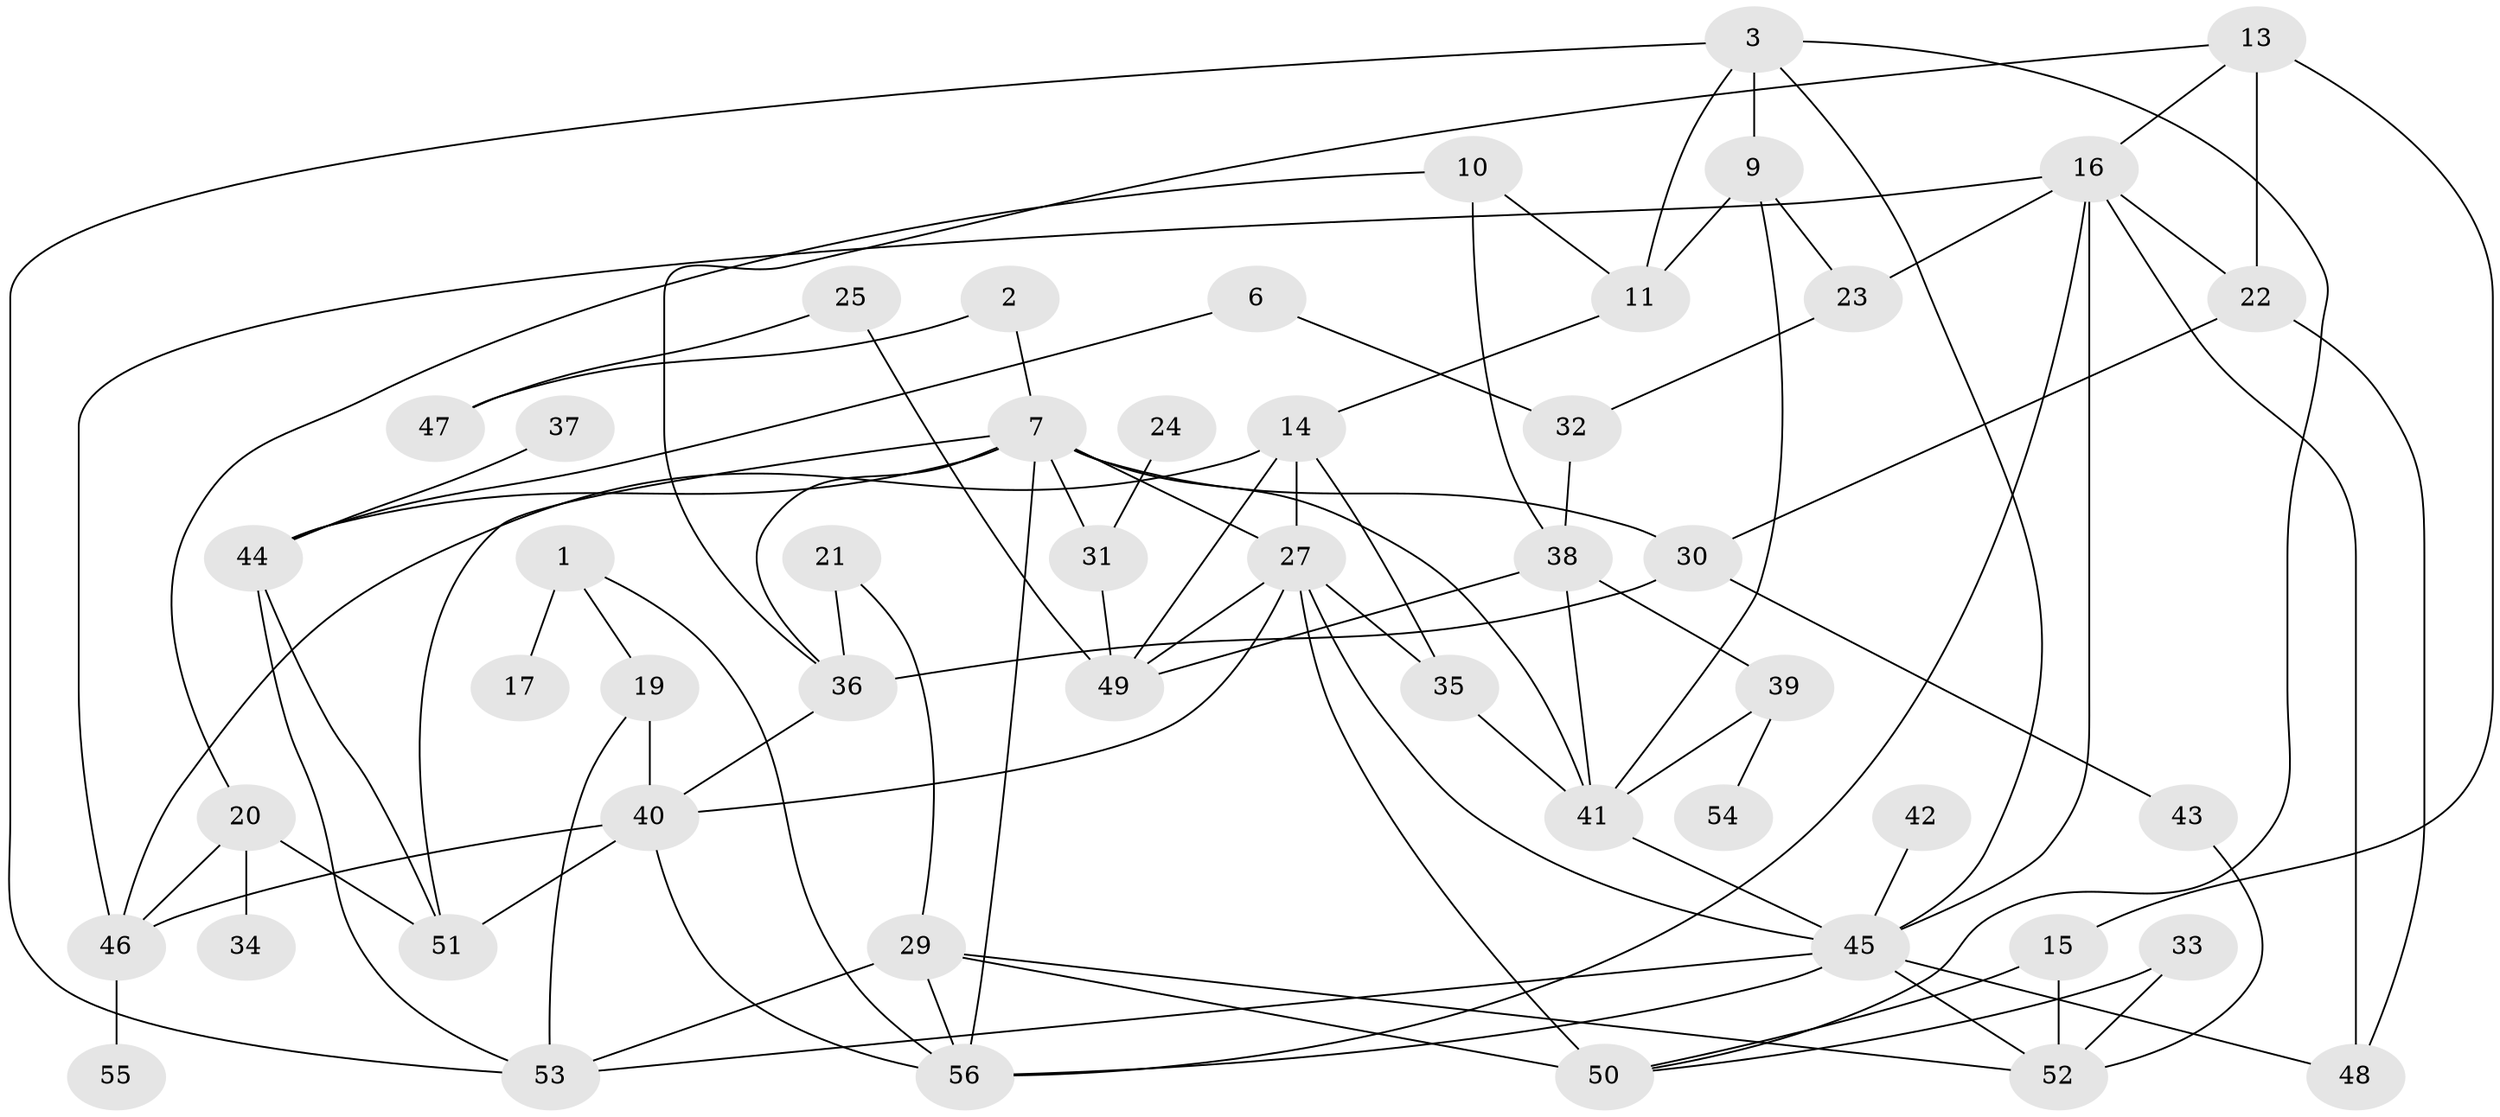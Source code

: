 // original degree distribution, {3: 0.23595505617977527, 4: 0.19101123595505617, 8: 0.011235955056179775, 2: 0.23595505617977527, 1: 0.1348314606741573, 0: 0.06741573033707865, 7: 0.011235955056179775, 5: 0.06741573033707865, 6: 0.0449438202247191}
// Generated by graph-tools (version 1.1) at 2025/35/03/04/25 23:35:58]
// undirected, 49 vertices, 92 edges
graph export_dot {
  node [color=gray90,style=filled];
  1;
  2;
  3;
  6;
  7;
  9;
  10;
  11;
  13;
  14;
  15;
  16;
  17;
  19;
  20;
  21;
  22;
  23;
  24;
  25;
  27;
  29;
  30;
  31;
  32;
  33;
  34;
  35;
  36;
  37;
  38;
  39;
  40;
  41;
  42;
  43;
  44;
  45;
  46;
  47;
  48;
  49;
  50;
  51;
  52;
  53;
  54;
  55;
  56;
  1 -- 17 [weight=1.0];
  1 -- 19 [weight=1.0];
  1 -- 56 [weight=1.0];
  2 -- 7 [weight=1.0];
  2 -- 47 [weight=1.0];
  3 -- 9 [weight=1.0];
  3 -- 11 [weight=1.0];
  3 -- 45 [weight=1.0];
  3 -- 50 [weight=1.0];
  3 -- 53 [weight=1.0];
  6 -- 32 [weight=1.0];
  6 -- 44 [weight=1.0];
  7 -- 27 [weight=1.0];
  7 -- 30 [weight=1.0];
  7 -- 31 [weight=1.0];
  7 -- 36 [weight=1.0];
  7 -- 41 [weight=1.0];
  7 -- 44 [weight=1.0];
  7 -- 51 [weight=1.0];
  7 -- 56 [weight=1.0];
  9 -- 11 [weight=1.0];
  9 -- 23 [weight=1.0];
  9 -- 41 [weight=1.0];
  10 -- 11 [weight=1.0];
  10 -- 20 [weight=1.0];
  10 -- 38 [weight=1.0];
  11 -- 14 [weight=1.0];
  13 -- 15 [weight=1.0];
  13 -- 16 [weight=1.0];
  13 -- 22 [weight=1.0];
  13 -- 36 [weight=1.0];
  14 -- 27 [weight=1.0];
  14 -- 35 [weight=1.0];
  14 -- 46 [weight=2.0];
  14 -- 49 [weight=1.0];
  15 -- 50 [weight=1.0];
  15 -- 52 [weight=1.0];
  16 -- 22 [weight=1.0];
  16 -- 23 [weight=1.0];
  16 -- 45 [weight=1.0];
  16 -- 46 [weight=1.0];
  16 -- 48 [weight=1.0];
  16 -- 56 [weight=1.0];
  19 -- 40 [weight=1.0];
  19 -- 53 [weight=1.0];
  20 -- 34 [weight=1.0];
  20 -- 46 [weight=1.0];
  20 -- 51 [weight=1.0];
  21 -- 29 [weight=1.0];
  21 -- 36 [weight=1.0];
  22 -- 30 [weight=1.0];
  22 -- 48 [weight=1.0];
  23 -- 32 [weight=1.0];
  24 -- 31 [weight=1.0];
  25 -- 47 [weight=1.0];
  25 -- 49 [weight=1.0];
  27 -- 35 [weight=1.0];
  27 -- 40 [weight=1.0];
  27 -- 45 [weight=1.0];
  27 -- 49 [weight=1.0];
  27 -- 50 [weight=1.0];
  29 -- 50 [weight=2.0];
  29 -- 52 [weight=1.0];
  29 -- 53 [weight=1.0];
  29 -- 56 [weight=1.0];
  30 -- 36 [weight=1.0];
  30 -- 43 [weight=1.0];
  31 -- 49 [weight=1.0];
  32 -- 38 [weight=1.0];
  33 -- 50 [weight=1.0];
  33 -- 52 [weight=1.0];
  35 -- 41 [weight=1.0];
  36 -- 40 [weight=1.0];
  37 -- 44 [weight=1.0];
  38 -- 39 [weight=1.0];
  38 -- 41 [weight=1.0];
  38 -- 49 [weight=1.0];
  39 -- 41 [weight=1.0];
  39 -- 54 [weight=1.0];
  40 -- 46 [weight=1.0];
  40 -- 51 [weight=1.0];
  40 -- 56 [weight=1.0];
  41 -- 45 [weight=1.0];
  42 -- 45 [weight=1.0];
  43 -- 52 [weight=1.0];
  44 -- 51 [weight=1.0];
  44 -- 53 [weight=1.0];
  45 -- 48 [weight=1.0];
  45 -- 52 [weight=1.0];
  45 -- 53 [weight=1.0];
  45 -- 56 [weight=1.0];
  46 -- 55 [weight=1.0];
}
